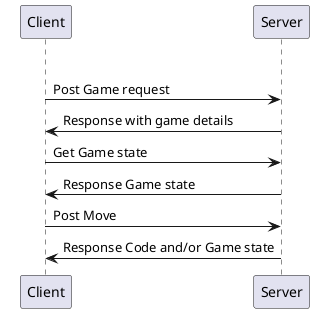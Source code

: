 @startuml Communication Design
participant Client as cl
participant Server as sv

group game start
cl -> sv: Post Game request
sv -> cl: Response with game details


cl -> sv: Get Game state
sv -> cl: Response Game state

cl -> sv: Post Move
sv -> cl: Response Code and/or Game state

@enduml
